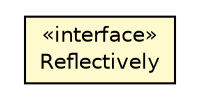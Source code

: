 #!/usr/local/bin/dot
#
# Class diagram 
# Generated by UMLGraph version R5_6-24-gf6e263 (http://www.umlgraph.org/)
#

digraph G {
	edge [fontname="Helvetica",fontsize=10,labelfontname="Helvetica",labelfontsize=10];
	node [fontname="Helvetica",fontsize=10,shape=plaintext];
	nodesep=0.25;
	ranksep=0.5;
	// io.werval.util.Reflectively
	c29174 [label=<<table title="io.werval.util.Reflectively" border="0" cellborder="1" cellspacing="0" cellpadding="2" port="p" bgcolor="lemonChiffon" href="./Reflectively.html">
		<tr><td><table border="0" cellspacing="0" cellpadding="1">
<tr><td align="center" balign="center"> &#171;interface&#187; </td></tr>
<tr><td align="center" balign="center"> Reflectively </td></tr>
		</table></td></tr>
		</table>>, URL="./Reflectively.html", fontname="Helvetica", fontcolor="black", fontsize=10.0];
}

